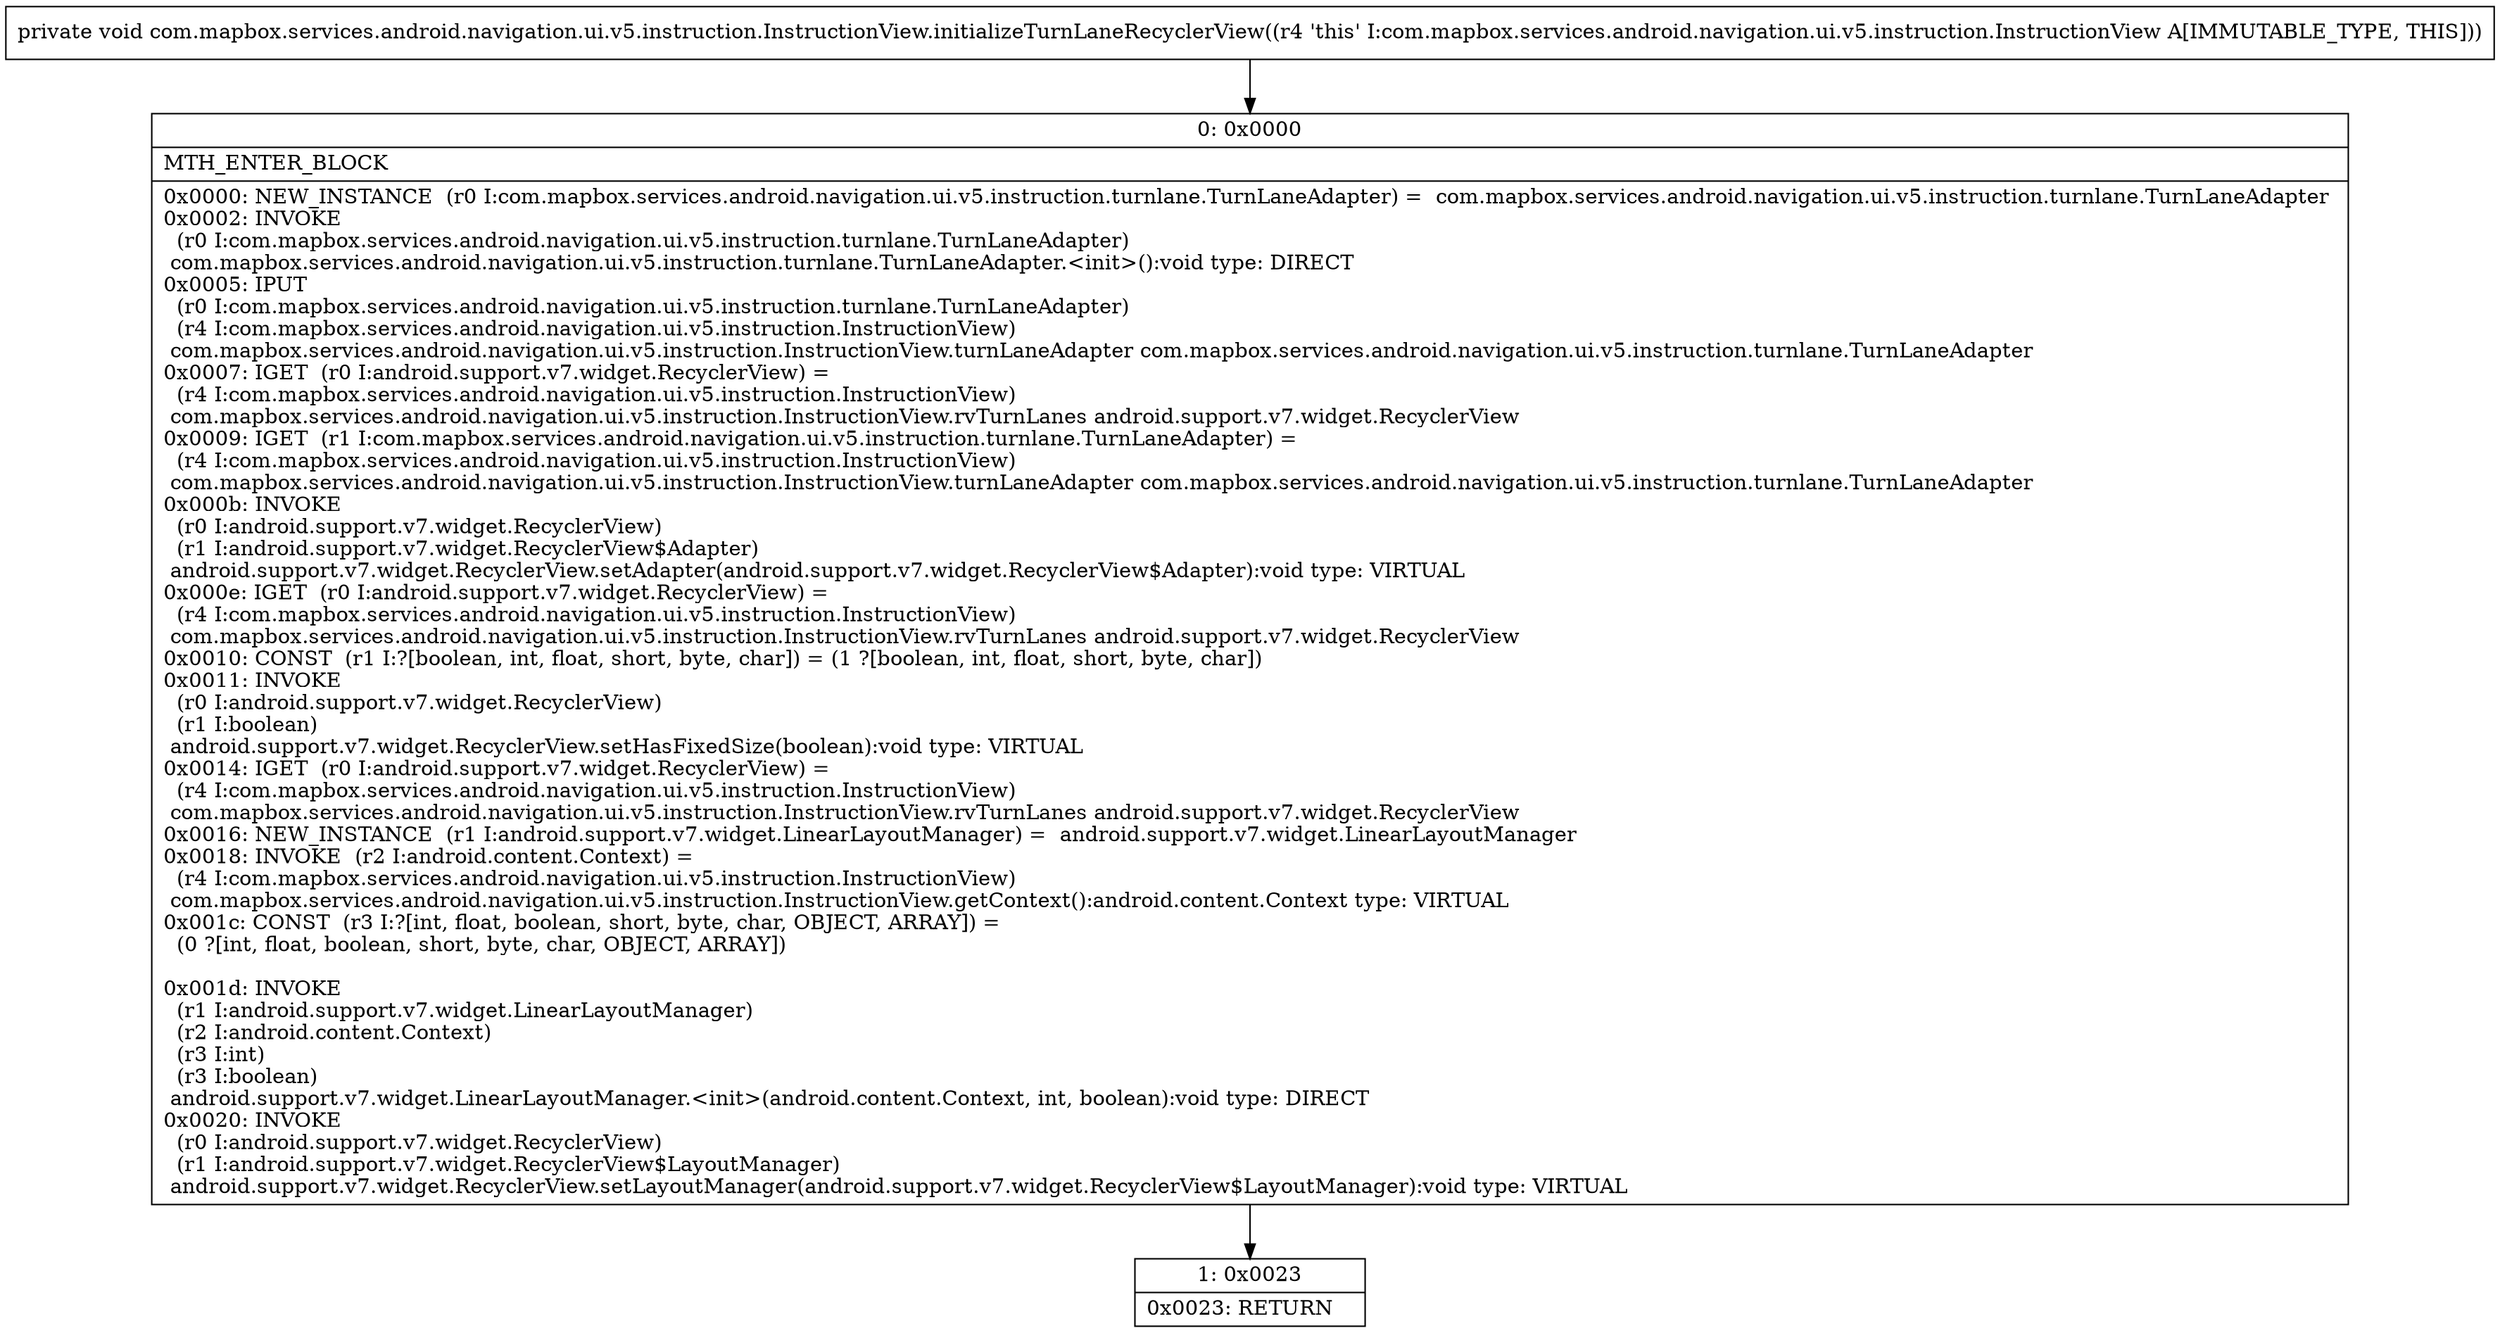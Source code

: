 digraph "CFG forcom.mapbox.services.android.navigation.ui.v5.instruction.InstructionView.initializeTurnLaneRecyclerView()V" {
Node_0 [shape=record,label="{0\:\ 0x0000|MTH_ENTER_BLOCK\l|0x0000: NEW_INSTANCE  (r0 I:com.mapbox.services.android.navigation.ui.v5.instruction.turnlane.TurnLaneAdapter) =  com.mapbox.services.android.navigation.ui.v5.instruction.turnlane.TurnLaneAdapter \l0x0002: INVOKE  \l  (r0 I:com.mapbox.services.android.navigation.ui.v5.instruction.turnlane.TurnLaneAdapter)\l com.mapbox.services.android.navigation.ui.v5.instruction.turnlane.TurnLaneAdapter.\<init\>():void type: DIRECT \l0x0005: IPUT  \l  (r0 I:com.mapbox.services.android.navigation.ui.v5.instruction.turnlane.TurnLaneAdapter)\l  (r4 I:com.mapbox.services.android.navigation.ui.v5.instruction.InstructionView)\l com.mapbox.services.android.navigation.ui.v5.instruction.InstructionView.turnLaneAdapter com.mapbox.services.android.navigation.ui.v5.instruction.turnlane.TurnLaneAdapter \l0x0007: IGET  (r0 I:android.support.v7.widget.RecyclerView) = \l  (r4 I:com.mapbox.services.android.navigation.ui.v5.instruction.InstructionView)\l com.mapbox.services.android.navigation.ui.v5.instruction.InstructionView.rvTurnLanes android.support.v7.widget.RecyclerView \l0x0009: IGET  (r1 I:com.mapbox.services.android.navigation.ui.v5.instruction.turnlane.TurnLaneAdapter) = \l  (r4 I:com.mapbox.services.android.navigation.ui.v5.instruction.InstructionView)\l com.mapbox.services.android.navigation.ui.v5.instruction.InstructionView.turnLaneAdapter com.mapbox.services.android.navigation.ui.v5.instruction.turnlane.TurnLaneAdapter \l0x000b: INVOKE  \l  (r0 I:android.support.v7.widget.RecyclerView)\l  (r1 I:android.support.v7.widget.RecyclerView$Adapter)\l android.support.v7.widget.RecyclerView.setAdapter(android.support.v7.widget.RecyclerView$Adapter):void type: VIRTUAL \l0x000e: IGET  (r0 I:android.support.v7.widget.RecyclerView) = \l  (r4 I:com.mapbox.services.android.navigation.ui.v5.instruction.InstructionView)\l com.mapbox.services.android.navigation.ui.v5.instruction.InstructionView.rvTurnLanes android.support.v7.widget.RecyclerView \l0x0010: CONST  (r1 I:?[boolean, int, float, short, byte, char]) = (1 ?[boolean, int, float, short, byte, char]) \l0x0011: INVOKE  \l  (r0 I:android.support.v7.widget.RecyclerView)\l  (r1 I:boolean)\l android.support.v7.widget.RecyclerView.setHasFixedSize(boolean):void type: VIRTUAL \l0x0014: IGET  (r0 I:android.support.v7.widget.RecyclerView) = \l  (r4 I:com.mapbox.services.android.navigation.ui.v5.instruction.InstructionView)\l com.mapbox.services.android.navigation.ui.v5.instruction.InstructionView.rvTurnLanes android.support.v7.widget.RecyclerView \l0x0016: NEW_INSTANCE  (r1 I:android.support.v7.widget.LinearLayoutManager) =  android.support.v7.widget.LinearLayoutManager \l0x0018: INVOKE  (r2 I:android.content.Context) = \l  (r4 I:com.mapbox.services.android.navigation.ui.v5.instruction.InstructionView)\l com.mapbox.services.android.navigation.ui.v5.instruction.InstructionView.getContext():android.content.Context type: VIRTUAL \l0x001c: CONST  (r3 I:?[int, float, boolean, short, byte, char, OBJECT, ARRAY]) = \l  (0 ?[int, float, boolean, short, byte, char, OBJECT, ARRAY])\l \l0x001d: INVOKE  \l  (r1 I:android.support.v7.widget.LinearLayoutManager)\l  (r2 I:android.content.Context)\l  (r3 I:int)\l  (r3 I:boolean)\l android.support.v7.widget.LinearLayoutManager.\<init\>(android.content.Context, int, boolean):void type: DIRECT \l0x0020: INVOKE  \l  (r0 I:android.support.v7.widget.RecyclerView)\l  (r1 I:android.support.v7.widget.RecyclerView$LayoutManager)\l android.support.v7.widget.RecyclerView.setLayoutManager(android.support.v7.widget.RecyclerView$LayoutManager):void type: VIRTUAL \l}"];
Node_1 [shape=record,label="{1\:\ 0x0023|0x0023: RETURN   \l}"];
MethodNode[shape=record,label="{private void com.mapbox.services.android.navigation.ui.v5.instruction.InstructionView.initializeTurnLaneRecyclerView((r4 'this' I:com.mapbox.services.android.navigation.ui.v5.instruction.InstructionView A[IMMUTABLE_TYPE, THIS])) }"];
MethodNode -> Node_0;
Node_0 -> Node_1;
}

